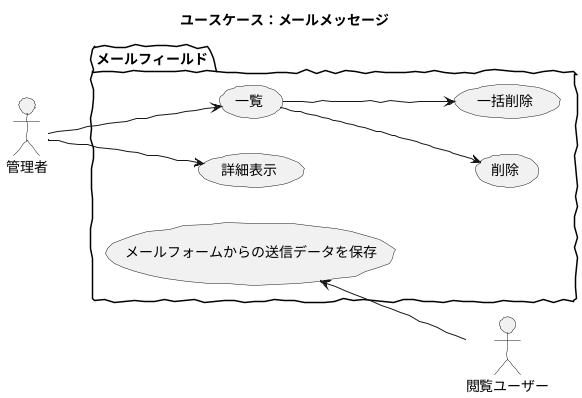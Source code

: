 @startuml

skinparam handwritten true
skinparam backgroundColor white

title ユースケース：メールメッセージ

actor 管理者
actor 閲覧ユーザー

package メールフィールド {
	left to right direction
	閲覧ユーザー -up-> (メールフォームからの送信データを保存)
	管理者 -down-> (一覧)
	(一覧) -down-> (削除)
	(一覧) -down-> (一括削除)
	管理者 -down-> (詳細表示)
}


@enduml
